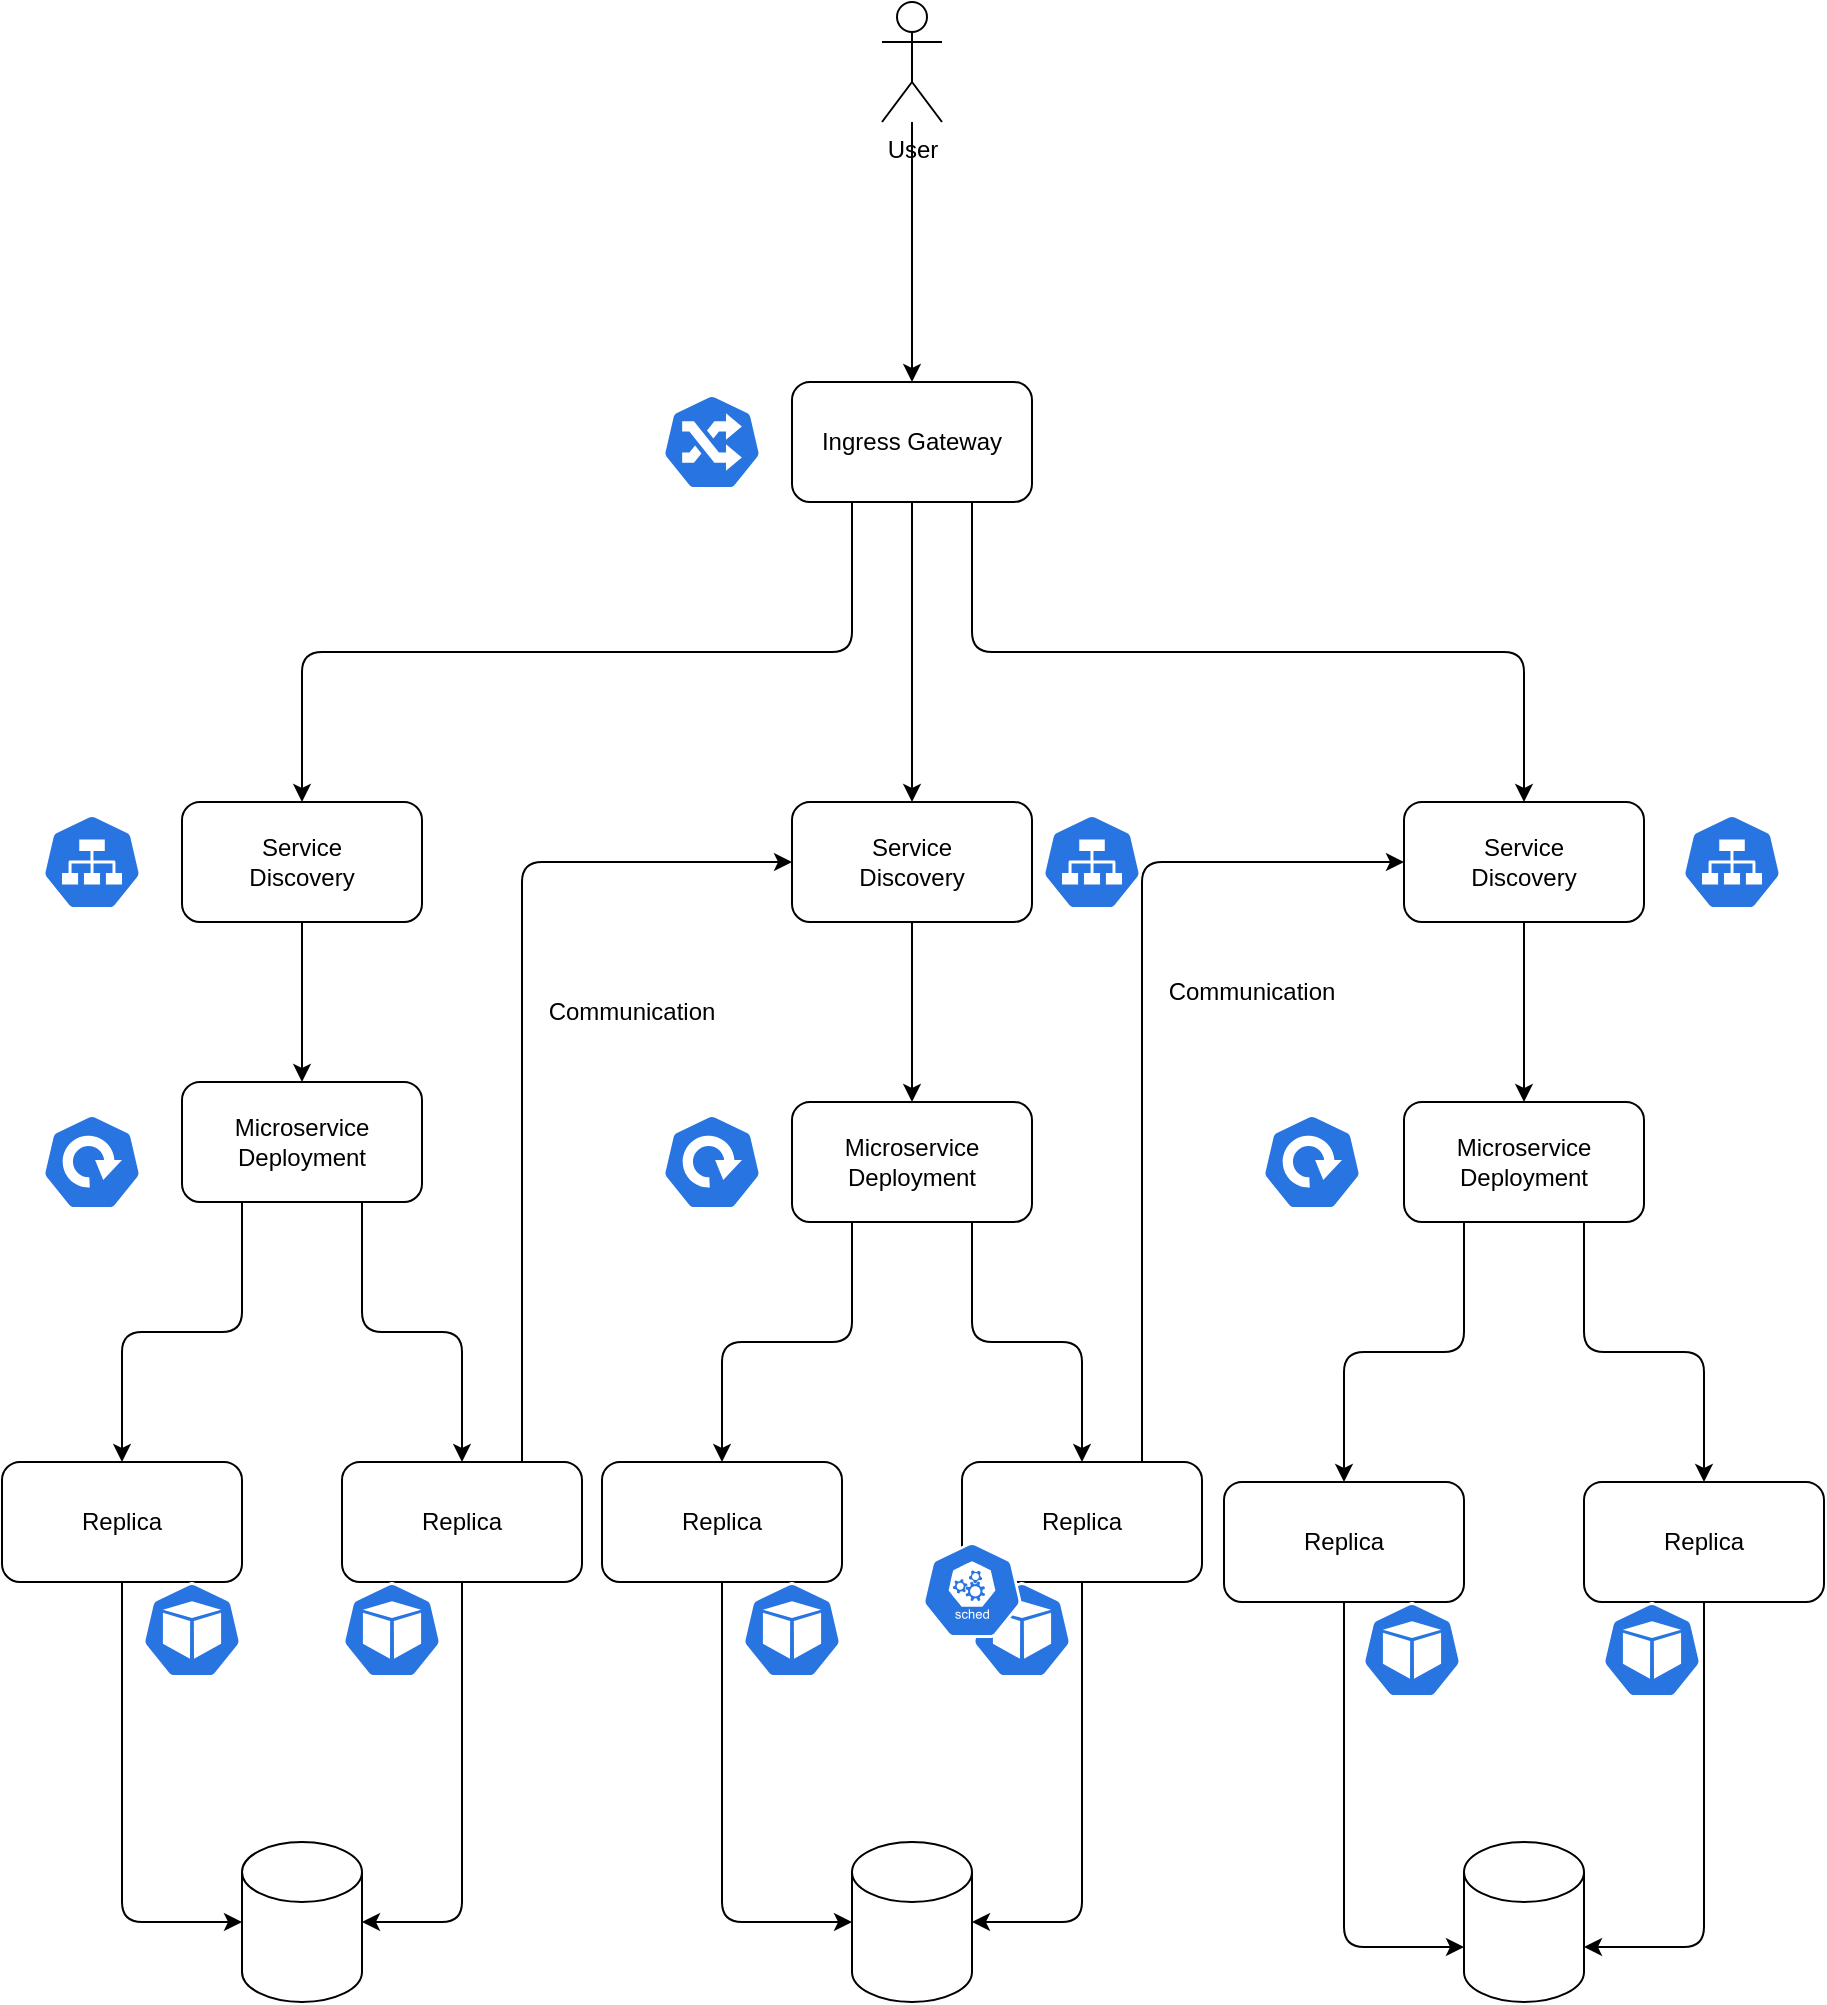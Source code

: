 <mxfile version="21.6.5" type="github">
  <diagram name="Page-1" id="j0BGtALlvZomv2xtnGGf">
    <mxGraphModel dx="3225" dy="1336" grid="1" gridSize="10" guides="1" tooltips="1" connect="1" arrows="1" fold="1" page="0" pageScale="1" pageWidth="850" pageHeight="1100" math="0" shadow="0">
      <root>
        <mxCell id="0" />
        <mxCell id="1" parent="0" />
        <mxCell id="XHypIMeRQgzXCZsLYSNp-4" value="" style="edgeStyle=orthogonalEdgeStyle;rounded=1;orthogonalLoop=1;jettySize=auto;html=1;entryX=0.5;entryY=0;entryDx=0;entryDy=0;" edge="1" parent="1" source="XHypIMeRQgzXCZsLYSNp-1" target="XHypIMeRQgzXCZsLYSNp-2">
          <mxGeometry relative="1" as="geometry">
            <mxPoint x="415" y="300" as="targetPoint" />
          </mxGeometry>
        </mxCell>
        <mxCell id="XHypIMeRQgzXCZsLYSNp-1" value="User" style="shape=umlActor;verticalLabelPosition=bottom;verticalAlign=top;html=1;outlineConnect=0;rounded=1;" vertex="1" parent="1">
          <mxGeometry x="400" y="160" width="30" height="60" as="geometry" />
        </mxCell>
        <mxCell id="XHypIMeRQgzXCZsLYSNp-6" value="" style="edgeStyle=orthogonalEdgeStyle;rounded=1;orthogonalLoop=1;jettySize=auto;html=1;exitX=0.75;exitY=1;exitDx=0;exitDy=0;" edge="1" parent="1" source="XHypIMeRQgzXCZsLYSNp-2" target="XHypIMeRQgzXCZsLYSNp-5">
          <mxGeometry relative="1" as="geometry" />
        </mxCell>
        <mxCell id="XHypIMeRQgzXCZsLYSNp-9" value="" style="edgeStyle=orthogonalEdgeStyle;rounded=1;orthogonalLoop=1;jettySize=auto;html=1;exitX=0.25;exitY=1;exitDx=0;exitDy=0;" edge="1" parent="1" source="XHypIMeRQgzXCZsLYSNp-2" target="XHypIMeRQgzXCZsLYSNp-8">
          <mxGeometry relative="1" as="geometry">
            <mxPoint x="360" y="450" as="sourcePoint" />
          </mxGeometry>
        </mxCell>
        <mxCell id="XHypIMeRQgzXCZsLYSNp-11" value="" style="edgeStyle=orthogonalEdgeStyle;rounded=1;orthogonalLoop=1;jettySize=auto;html=1;" edge="1" parent="1" source="XHypIMeRQgzXCZsLYSNp-2" target="XHypIMeRQgzXCZsLYSNp-10">
          <mxGeometry relative="1" as="geometry" />
        </mxCell>
        <mxCell id="XHypIMeRQgzXCZsLYSNp-2" value="Ingress Gateway" style="rounded=1;whiteSpace=wrap;html=1;" vertex="1" parent="1">
          <mxGeometry x="355" y="350" width="120" height="60" as="geometry" />
        </mxCell>
        <mxCell id="XHypIMeRQgzXCZsLYSNp-17" value="" style="edgeStyle=orthogonalEdgeStyle;rounded=1;orthogonalLoop=1;jettySize=auto;html=1;" edge="1" parent="1" source="XHypIMeRQgzXCZsLYSNp-5" target="XHypIMeRQgzXCZsLYSNp-16">
          <mxGeometry relative="1" as="geometry" />
        </mxCell>
        <mxCell id="XHypIMeRQgzXCZsLYSNp-5" value="Service&lt;br&gt;Discovery" style="rounded=1;whiteSpace=wrap;html=1;" vertex="1" parent="1">
          <mxGeometry x="661" y="560" width="120" height="60" as="geometry" />
        </mxCell>
        <mxCell id="XHypIMeRQgzXCZsLYSNp-13" value="" style="edgeStyle=orthogonalEdgeStyle;rounded=1;orthogonalLoop=1;jettySize=auto;html=1;entryX=0.5;entryY=0;entryDx=0;entryDy=0;" edge="1" parent="1" source="XHypIMeRQgzXCZsLYSNp-8" target="XHypIMeRQgzXCZsLYSNp-37">
          <mxGeometry relative="1" as="geometry">
            <mxPoint x="110" y="700" as="targetPoint" />
          </mxGeometry>
        </mxCell>
        <mxCell id="XHypIMeRQgzXCZsLYSNp-8" value="Service&lt;br style=&quot;--tw-border-spacing-x: 0; --tw-border-spacing-y: 0; --tw-translate-x: 0; --tw-translate-y: 0; --tw-rotate: 0; --tw-skew-x: 0; --tw-skew-y: 0; --tw-scale-x: 1; --tw-scale-y: 1; --tw-pan-x: ; --tw-pan-y: ; --tw-pinch-zoom: ; --tw-scroll-snap-strictness: proximity; --tw-ordinal: ; --tw-slashed-zero: ; --tw-numeric-figure: ; --tw-numeric-spacing: ; --tw-numeric-fraction: ; --tw-ring-inset: ; --tw-ring-offset-width: 0px; --tw-ring-offset-color: #fff; --tw-ring-color: rgb(59 130 246 / .5); --tw-ring-offset-shadow: 0 0 #0000; --tw-ring-shadow: 0 0 #0000; --tw-shadow: 0 0 #0000; --tw-shadow-colored: 0 0 #0000; --tw-blur: ; --tw-brightness: ; --tw-contrast: ; --tw-grayscale: ; --tw-hue-rotate: ; --tw-invert: ; --tw-saturate: ; --tw-sepia: ; --tw-drop-shadow: ; --tw-backdrop-blur: ; --tw-backdrop-brightness: ; --tw-backdrop-contrast: ; --tw-backdrop-grayscale: ; --tw-backdrop-hue-rotate: ; --tw-backdrop-invert: ; --tw-backdrop-opacity: ; --tw-backdrop-saturate: ; --tw-backdrop-sepia: ; border-color: var(--border-color);&quot;&gt;Discovery" style="rounded=1;whiteSpace=wrap;html=1;" vertex="1" parent="1">
          <mxGeometry x="50" y="560" width="120" height="60" as="geometry" />
        </mxCell>
        <mxCell id="XHypIMeRQgzXCZsLYSNp-15" value="" style="edgeStyle=orthogonalEdgeStyle;rounded=1;orthogonalLoop=1;jettySize=auto;html=1;entryX=0.5;entryY=0;entryDx=0;entryDy=0;" edge="1" parent="1" source="XHypIMeRQgzXCZsLYSNp-10" target="XHypIMeRQgzXCZsLYSNp-32">
          <mxGeometry relative="1" as="geometry">
            <mxPoint x="415" y="700" as="targetPoint" />
          </mxGeometry>
        </mxCell>
        <mxCell id="XHypIMeRQgzXCZsLYSNp-10" value="Service&lt;br&gt;Discovery" style="rounded=1;whiteSpace=wrap;html=1;" vertex="1" parent="1">
          <mxGeometry x="355" y="560" width="120" height="60" as="geometry" />
        </mxCell>
        <mxCell id="XHypIMeRQgzXCZsLYSNp-19" value="" style="edgeStyle=orthogonalEdgeStyle;rounded=1;orthogonalLoop=1;jettySize=auto;html=1;exitX=0.25;exitY=1;exitDx=0;exitDy=0;" edge="1" parent="1" source="XHypIMeRQgzXCZsLYSNp-16" target="XHypIMeRQgzXCZsLYSNp-18">
          <mxGeometry relative="1" as="geometry" />
        </mxCell>
        <mxCell id="XHypIMeRQgzXCZsLYSNp-24" value="" style="edgeStyle=orthogonalEdgeStyle;rounded=1;orthogonalLoop=1;jettySize=auto;html=1;entryX=0.5;entryY=0;entryDx=0;entryDy=0;exitX=0.75;exitY=1;exitDx=0;exitDy=0;" edge="1" parent="1" source="XHypIMeRQgzXCZsLYSNp-16" target="XHypIMeRQgzXCZsLYSNp-21">
          <mxGeometry relative="1" as="geometry">
            <mxPoint x="722" y="840" as="targetPoint" />
          </mxGeometry>
        </mxCell>
        <mxCell id="XHypIMeRQgzXCZsLYSNp-16" value="&lt;meta charset=&quot;utf-8&quot;&gt;&lt;span style=&quot;color: rgb(0, 0, 0); font-family: Helvetica; font-size: 12px; font-style: normal; font-variant-ligatures: normal; font-variant-caps: normal; font-weight: 400; letter-spacing: normal; orphans: 2; text-align: center; text-indent: 0px; text-transform: none; widows: 2; word-spacing: 0px; -webkit-text-stroke-width: 0px; background-color: rgb(255, 255, 255); text-decoration-thickness: initial; text-decoration-style: initial; text-decoration-color: initial; float: none; display: inline !important;&quot;&gt;Microservice&lt;/span&gt;&lt;br style=&quot;--tw-border-spacing-x: 0; --tw-border-spacing-y: 0; --tw-translate-x: 0; --tw-translate-y: 0; --tw-rotate: 0; --tw-skew-x: 0; --tw-skew-y: 0; --tw-scale-x: 1; --tw-scale-y: 1; --tw-pan-x: ; --tw-pan-y: ; --tw-pinch-zoom: ; --tw-scroll-snap-strictness: proximity; --tw-ordinal: ; --tw-slashed-zero: ; --tw-numeric-figure: ; --tw-numeric-spacing: ; --tw-numeric-fraction: ; --tw-ring-inset: ; --tw-ring-offset-width: 0px; --tw-ring-offset-color: #fff; --tw-ring-color: rgb(59 130 246 / .5); --tw-ring-offset-shadow: 0 0 #0000; --tw-ring-shadow: 0 0 #0000; --tw-shadow: 0 0 #0000; --tw-shadow-colored: 0 0 #0000; --tw-blur: ; --tw-brightness: ; --tw-contrast: ; --tw-grayscale: ; --tw-hue-rotate: ; --tw-invert: ; --tw-saturate: ; --tw-sepia: ; --tw-drop-shadow: ; --tw-backdrop-blur: ; --tw-backdrop-brightness: ; --tw-backdrop-contrast: ; --tw-backdrop-grayscale: ; --tw-backdrop-hue-rotate: ; --tw-backdrop-invert: ; --tw-backdrop-opacity: ; --tw-backdrop-saturate: ; --tw-backdrop-sepia: ; border-color: var(--border-color); color: rgb(0, 0, 0); font-family: Helvetica; font-size: 12px; font-style: normal; font-variant-ligatures: normal; font-variant-caps: normal; font-weight: 400; letter-spacing: normal; orphans: 2; text-align: center; text-indent: 0px; text-transform: none; widows: 2; word-spacing: 0px; -webkit-text-stroke-width: 0px; text-decoration-thickness: initial; text-decoration-style: initial; text-decoration-color: initial;&quot;&gt;&lt;span style=&quot;color: rgb(0, 0, 0); font-family: Helvetica; font-size: 12px; font-style: normal; font-variant-ligatures: normal; font-variant-caps: normal; font-weight: 400; letter-spacing: normal; orphans: 2; text-align: center; text-indent: 0px; text-transform: none; widows: 2; word-spacing: 0px; -webkit-text-stroke-width: 0px; background-color: rgb(255, 255, 255); text-decoration-thickness: initial; text-decoration-style: initial; text-decoration-color: initial; float: none; display: inline !important;&quot;&gt;Deployment&lt;/span&gt;" style="rounded=1;whiteSpace=wrap;html=1;" vertex="1" parent="1">
          <mxGeometry x="661" y="710" width="120" height="60" as="geometry" />
        </mxCell>
        <mxCell id="XHypIMeRQgzXCZsLYSNp-46" value="" style="edgeStyle=orthogonalEdgeStyle;rounded=1;orthogonalLoop=1;jettySize=auto;html=1;entryX=0;entryY=0;entryDx=0;entryDy=52.5;entryPerimeter=0;exitX=0.5;exitY=1;exitDx=0;exitDy=0;" edge="1" parent="1" source="XHypIMeRQgzXCZsLYSNp-18" target="XHypIMeRQgzXCZsLYSNp-40">
          <mxGeometry relative="1" as="geometry">
            <mxPoint x="630" y="1040" as="targetPoint" />
          </mxGeometry>
        </mxCell>
        <mxCell id="XHypIMeRQgzXCZsLYSNp-18" value="&lt;span style=&quot;color: rgb(0, 0, 0); font-family: Helvetica; font-size: 12px; font-style: normal; font-variant-ligatures: normal; font-variant-caps: normal; font-weight: 400; letter-spacing: normal; orphans: 2; text-align: center; text-indent: 0px; text-transform: none; widows: 2; word-spacing: 0px; -webkit-text-stroke-width: 0px; background-color: rgb(255, 255, 255); text-decoration-thickness: initial; text-decoration-style: initial; text-decoration-color: initial; float: none; display: inline !important;&quot;&gt;Replica&lt;/span&gt;" style="rounded=1;whiteSpace=wrap;html=1;" vertex="1" parent="1">
          <mxGeometry x="571" y="900" width="120" height="60" as="geometry" />
        </mxCell>
        <mxCell id="XHypIMeRQgzXCZsLYSNp-44" value="" style="edgeStyle=orthogonalEdgeStyle;rounded=1;orthogonalLoop=1;jettySize=auto;html=1;entryX=1;entryY=0;entryDx=0;entryDy=52.5;entryPerimeter=0;" edge="1" parent="1" source="XHypIMeRQgzXCZsLYSNp-21" target="XHypIMeRQgzXCZsLYSNp-40">
          <mxGeometry relative="1" as="geometry">
            <mxPoint x="810" y="1040" as="targetPoint" />
          </mxGeometry>
        </mxCell>
        <mxCell id="XHypIMeRQgzXCZsLYSNp-21" value="&lt;span style=&quot;color: rgb(0, 0, 0); font-family: Helvetica; font-size: 12px; font-style: normal; font-variant-ligatures: normal; font-variant-caps: normal; font-weight: 400; letter-spacing: normal; orphans: 2; text-align: center; text-indent: 0px; text-transform: none; widows: 2; word-spacing: 0px; -webkit-text-stroke-width: 0px; background-color: rgb(255, 255, 255); text-decoration-thickness: initial; text-decoration-style: initial; text-decoration-color: initial; float: none; display: inline !important;&quot;&gt;Replica&lt;/span&gt;" style="rounded=1;whiteSpace=wrap;html=1;" vertex="1" parent="1">
          <mxGeometry x="751" y="900" width="120" height="60" as="geometry" />
        </mxCell>
        <mxCell id="XHypIMeRQgzXCZsLYSNp-30" value="" style="edgeStyle=orthogonalEdgeStyle;rounded=1;orthogonalLoop=1;jettySize=auto;html=1;exitX=0.25;exitY=1;exitDx=0;exitDy=0;" edge="1" parent="1" source="XHypIMeRQgzXCZsLYSNp-32" target="XHypIMeRQgzXCZsLYSNp-33">
          <mxGeometry relative="1" as="geometry" />
        </mxCell>
        <mxCell id="XHypIMeRQgzXCZsLYSNp-31" value="" style="edgeStyle=orthogonalEdgeStyle;rounded=1;orthogonalLoop=1;jettySize=auto;html=1;entryX=0.5;entryY=0;entryDx=0;entryDy=0;exitX=0.75;exitY=1;exitDx=0;exitDy=0;" edge="1" parent="1" source="XHypIMeRQgzXCZsLYSNp-32" target="XHypIMeRQgzXCZsLYSNp-34">
          <mxGeometry relative="1" as="geometry">
            <mxPoint x="401" y="850" as="targetPoint" />
          </mxGeometry>
        </mxCell>
        <mxCell id="XHypIMeRQgzXCZsLYSNp-32" value="&lt;span style=&quot;color: rgb(0, 0, 0); font-family: Helvetica; font-size: 12px; font-style: normal; font-variant-ligatures: normal; font-variant-caps: normal; font-weight: 400; letter-spacing: normal; orphans: 2; text-align: center; text-indent: 0px; text-transform: none; widows: 2; word-spacing: 0px; -webkit-text-stroke-width: 0px; background-color: rgb(255, 255, 255); text-decoration-thickness: initial; text-decoration-style: initial; text-decoration-color: initial; float: none; display: inline !important;&quot;&gt;Microservice&lt;br&gt;Deployment&lt;br&gt;&lt;/span&gt;" style="rounded=1;whiteSpace=wrap;html=1;" vertex="1" parent="1">
          <mxGeometry x="355" y="710" width="120" height="60" as="geometry" />
        </mxCell>
        <mxCell id="XHypIMeRQgzXCZsLYSNp-50" value="" style="edgeStyle=orthogonalEdgeStyle;rounded=1;orthogonalLoop=1;jettySize=auto;html=1;entryX=0;entryY=0.5;entryDx=0;entryDy=0;entryPerimeter=0;exitX=0.5;exitY=1;exitDx=0;exitDy=0;" edge="1" parent="1" source="XHypIMeRQgzXCZsLYSNp-33" target="XHypIMeRQgzXCZsLYSNp-41">
          <mxGeometry relative="1" as="geometry">
            <mxPoint x="320" y="1030" as="targetPoint" />
          </mxGeometry>
        </mxCell>
        <mxCell id="XHypIMeRQgzXCZsLYSNp-33" value="&lt;span style=&quot;color: rgb(0, 0, 0); font-family: Helvetica; font-size: 12px; font-style: normal; font-variant-ligatures: normal; font-variant-caps: normal; font-weight: 400; letter-spacing: normal; orphans: 2; text-align: center; text-indent: 0px; text-transform: none; widows: 2; word-spacing: 0px; -webkit-text-stroke-width: 0px; background-color: rgb(255, 255, 255); text-decoration-thickness: initial; text-decoration-style: initial; text-decoration-color: initial; float: none; display: inline !important;&quot;&gt;Replica&lt;/span&gt;" style="rounded=1;whiteSpace=wrap;html=1;" vertex="1" parent="1">
          <mxGeometry x="260" y="890" width="120" height="60" as="geometry" />
        </mxCell>
        <mxCell id="XHypIMeRQgzXCZsLYSNp-48" value="" style="edgeStyle=orthogonalEdgeStyle;rounded=1;orthogonalLoop=1;jettySize=auto;html=1;entryX=1;entryY=0.5;entryDx=0;entryDy=0;entryPerimeter=0;" edge="1" parent="1" source="XHypIMeRQgzXCZsLYSNp-34" target="XHypIMeRQgzXCZsLYSNp-41">
          <mxGeometry relative="1" as="geometry">
            <mxPoint x="500" y="1040" as="targetPoint" />
          </mxGeometry>
        </mxCell>
        <mxCell id="XHypIMeRQgzXCZsLYSNp-34" value="&lt;span style=&quot;color: rgb(0, 0, 0); font-family: Helvetica; font-size: 12px; font-style: normal; font-variant-ligatures: normal; font-variant-caps: normal; font-weight: 400; letter-spacing: normal; orphans: 2; text-align: center; text-indent: 0px; text-transform: none; widows: 2; word-spacing: 0px; -webkit-text-stroke-width: 0px; background-color: rgb(255, 255, 255); text-decoration-thickness: initial; text-decoration-style: initial; text-decoration-color: initial; float: none; display: inline !important;&quot;&gt;Replica&lt;/span&gt;" style="rounded=1;whiteSpace=wrap;html=1;" vertex="1" parent="1">
          <mxGeometry x="440" y="890" width="120" height="60" as="geometry" />
        </mxCell>
        <mxCell id="XHypIMeRQgzXCZsLYSNp-35" value="" style="edgeStyle=orthogonalEdgeStyle;rounded=1;orthogonalLoop=1;jettySize=auto;html=1;exitX=0.25;exitY=1;exitDx=0;exitDy=0;" edge="1" parent="1" source="XHypIMeRQgzXCZsLYSNp-37" target="XHypIMeRQgzXCZsLYSNp-38">
          <mxGeometry relative="1" as="geometry" />
        </mxCell>
        <mxCell id="XHypIMeRQgzXCZsLYSNp-36" value="" style="edgeStyle=orthogonalEdgeStyle;rounded=1;orthogonalLoop=1;jettySize=auto;html=1;entryX=0.5;entryY=0;entryDx=0;entryDy=0;exitX=0.75;exitY=1;exitDx=0;exitDy=0;" edge="1" parent="1" source="XHypIMeRQgzXCZsLYSNp-37" target="XHypIMeRQgzXCZsLYSNp-39">
          <mxGeometry relative="1" as="geometry">
            <mxPoint x="101" y="840" as="targetPoint" />
          </mxGeometry>
        </mxCell>
        <mxCell id="XHypIMeRQgzXCZsLYSNp-37" value="&lt;meta charset=&quot;utf-8&quot;&gt;&lt;span style=&quot;color: rgb(0, 0, 0); font-family: Helvetica; font-size: 12px; font-style: normal; font-variant-ligatures: normal; font-variant-caps: normal; font-weight: 400; letter-spacing: normal; orphans: 2; text-align: center; text-indent: 0px; text-transform: none; widows: 2; word-spacing: 0px; -webkit-text-stroke-width: 0px; background-color: rgb(255, 255, 255); text-decoration-thickness: initial; text-decoration-style: initial; text-decoration-color: initial; float: none; display: inline !important;&quot;&gt;Microservice&lt;/span&gt;&lt;br style=&quot;--tw-border-spacing-x: 0; --tw-border-spacing-y: 0; --tw-translate-x: 0; --tw-translate-y: 0; --tw-rotate: 0; --tw-skew-x: 0; --tw-skew-y: 0; --tw-scale-x: 1; --tw-scale-y: 1; --tw-pan-x: ; --tw-pan-y: ; --tw-pinch-zoom: ; --tw-scroll-snap-strictness: proximity; --tw-ordinal: ; --tw-slashed-zero: ; --tw-numeric-figure: ; --tw-numeric-spacing: ; --tw-numeric-fraction: ; --tw-ring-inset: ; --tw-ring-offset-width: 0px; --tw-ring-offset-color: #fff; --tw-ring-color: rgb(59 130 246 / .5); --tw-ring-offset-shadow: 0 0 #0000; --tw-ring-shadow: 0 0 #0000; --tw-shadow: 0 0 #0000; --tw-shadow-colored: 0 0 #0000; --tw-blur: ; --tw-brightness: ; --tw-contrast: ; --tw-grayscale: ; --tw-hue-rotate: ; --tw-invert: ; --tw-saturate: ; --tw-sepia: ; --tw-drop-shadow: ; --tw-backdrop-blur: ; --tw-backdrop-brightness: ; --tw-backdrop-contrast: ; --tw-backdrop-grayscale: ; --tw-backdrop-hue-rotate: ; --tw-backdrop-invert: ; --tw-backdrop-opacity: ; --tw-backdrop-saturate: ; --tw-backdrop-sepia: ; border-color: var(--border-color); color: rgb(0, 0, 0); font-family: Helvetica; font-size: 12px; font-style: normal; font-variant-ligatures: normal; font-variant-caps: normal; font-weight: 400; letter-spacing: normal; orphans: 2; text-align: center; text-indent: 0px; text-transform: none; widows: 2; word-spacing: 0px; -webkit-text-stroke-width: 0px; text-decoration-thickness: initial; text-decoration-style: initial; text-decoration-color: initial;&quot;&gt;&lt;span style=&quot;color: rgb(0, 0, 0); font-family: Helvetica; font-size: 12px; font-style: normal; font-variant-ligatures: normal; font-variant-caps: normal; font-weight: 400; letter-spacing: normal; orphans: 2; text-align: center; text-indent: 0px; text-transform: none; widows: 2; word-spacing: 0px; -webkit-text-stroke-width: 0px; background-color: rgb(255, 255, 255); text-decoration-thickness: initial; text-decoration-style: initial; text-decoration-color: initial; float: none; display: inline !important;&quot;&gt;Deployment&lt;/span&gt;" style="rounded=1;whiteSpace=wrap;html=1;" vertex="1" parent="1">
          <mxGeometry x="50" y="700" width="120" height="60" as="geometry" />
        </mxCell>
        <mxCell id="XHypIMeRQgzXCZsLYSNp-54" value="" style="edgeStyle=orthogonalEdgeStyle;rounded=1;orthogonalLoop=1;jettySize=auto;html=1;entryX=0;entryY=0.5;entryDx=0;entryDy=0;entryPerimeter=0;" edge="1" parent="1" source="XHypIMeRQgzXCZsLYSNp-38" target="XHypIMeRQgzXCZsLYSNp-42">
          <mxGeometry relative="1" as="geometry">
            <mxPoint x="20" y="1030" as="targetPoint" />
          </mxGeometry>
        </mxCell>
        <mxCell id="XHypIMeRQgzXCZsLYSNp-38" value="&lt;span style=&quot;color: rgb(0, 0, 0); font-family: Helvetica; font-size: 12px; font-style: normal; font-variant-ligatures: normal; font-variant-caps: normal; font-weight: 400; letter-spacing: normal; orphans: 2; text-align: center; text-indent: 0px; text-transform: none; widows: 2; word-spacing: 0px; -webkit-text-stroke-width: 0px; background-color: rgb(255, 255, 255); text-decoration-thickness: initial; text-decoration-style: initial; text-decoration-color: initial; float: none; display: inline !important;&quot;&gt;Replica&lt;/span&gt;" style="rounded=1;whiteSpace=wrap;html=1;" vertex="1" parent="1">
          <mxGeometry x="-40" y="890" width="120" height="60" as="geometry" />
        </mxCell>
        <mxCell id="XHypIMeRQgzXCZsLYSNp-52" value="" style="edgeStyle=orthogonalEdgeStyle;rounded=1;orthogonalLoop=1;jettySize=auto;html=1;entryX=1;entryY=0.5;entryDx=0;entryDy=0;entryPerimeter=0;" edge="1" parent="1" source="XHypIMeRQgzXCZsLYSNp-39" target="XHypIMeRQgzXCZsLYSNp-42">
          <mxGeometry relative="1" as="geometry">
            <mxPoint x="190" y="1030" as="targetPoint" />
          </mxGeometry>
        </mxCell>
        <mxCell id="XHypIMeRQgzXCZsLYSNp-39" value="&lt;span style=&quot;color: rgb(0, 0, 0); font-family: Helvetica; font-size: 12px; font-style: normal; font-variant-ligatures: normal; font-variant-caps: normal; font-weight: 400; letter-spacing: normal; orphans: 2; text-align: center; text-indent: 0px; text-transform: none; widows: 2; word-spacing: 0px; -webkit-text-stroke-width: 0px; background-color: rgb(255, 255, 255); text-decoration-thickness: initial; text-decoration-style: initial; text-decoration-color: initial; float: none; display: inline !important;&quot;&gt;Replica&lt;/span&gt;" style="rounded=1;whiteSpace=wrap;html=1;" vertex="1" parent="1">
          <mxGeometry x="130" y="890" width="120" height="60" as="geometry" />
        </mxCell>
        <mxCell id="XHypIMeRQgzXCZsLYSNp-40" value="" style="shape=cylinder3;whiteSpace=wrap;html=1;boundedLbl=1;backgroundOutline=1;size=15;rounded=1;" vertex="1" parent="1">
          <mxGeometry x="691" y="1080" width="60" height="80" as="geometry" />
        </mxCell>
        <mxCell id="XHypIMeRQgzXCZsLYSNp-41" value="" style="shape=cylinder3;whiteSpace=wrap;html=1;boundedLbl=1;backgroundOutline=1;size=15;rounded=1;" vertex="1" parent="1">
          <mxGeometry x="385" y="1080" width="60" height="80" as="geometry" />
        </mxCell>
        <mxCell id="XHypIMeRQgzXCZsLYSNp-42" value="" style="shape=cylinder3;whiteSpace=wrap;html=1;boundedLbl=1;backgroundOutline=1;size=15;rounded=1;" vertex="1" parent="1">
          <mxGeometry x="80" y="1080" width="60" height="80" as="geometry" />
        </mxCell>
        <mxCell id="XHypIMeRQgzXCZsLYSNp-55" value="" style="endArrow=classic;html=1;rounded=1;exitX=0.75;exitY=0;exitDx=0;exitDy=0;entryX=0;entryY=0.5;entryDx=0;entryDy=0;" edge="1" parent="1" source="XHypIMeRQgzXCZsLYSNp-39" target="XHypIMeRQgzXCZsLYSNp-10">
          <mxGeometry width="50" height="50" relative="1" as="geometry">
            <mxPoint x="330" y="880" as="sourcePoint" />
            <mxPoint x="380" y="830" as="targetPoint" />
            <Array as="points">
              <mxPoint x="220" y="590" />
            </Array>
          </mxGeometry>
        </mxCell>
        <mxCell id="XHypIMeRQgzXCZsLYSNp-56" value="" style="endArrow=classic;html=1;rounded=1;exitX=0.75;exitY=0;exitDx=0;exitDy=0;entryX=0;entryY=0.5;entryDx=0;entryDy=0;" edge="1" parent="1" source="XHypIMeRQgzXCZsLYSNp-34" target="XHypIMeRQgzXCZsLYSNp-5">
          <mxGeometry width="50" height="50" relative="1" as="geometry">
            <mxPoint x="540" y="900" as="sourcePoint" />
            <mxPoint x="675" y="600" as="targetPoint" />
            <Array as="points">
              <mxPoint x="530" y="590" />
            </Array>
          </mxGeometry>
        </mxCell>
        <mxCell id="XHypIMeRQgzXCZsLYSNp-57" value="Communication" style="text;html=1;strokeColor=none;fillColor=none;align=center;verticalAlign=middle;whiteSpace=wrap;rounded=1;" vertex="1" parent="1">
          <mxGeometry x="220" y="650" width="110" height="30" as="geometry" />
        </mxCell>
        <mxCell id="XHypIMeRQgzXCZsLYSNp-58" value="Communication" style="text;html=1;strokeColor=none;fillColor=none;align=center;verticalAlign=middle;whiteSpace=wrap;rounded=1;" vertex="1" parent="1">
          <mxGeometry x="530" y="640" width="110" height="30" as="geometry" />
        </mxCell>
        <mxCell id="XHypIMeRQgzXCZsLYSNp-59" value="" style="sketch=0;html=1;dashed=0;whitespace=wrap;fillColor=#2875E2;strokeColor=#ffffff;points=[[0.005,0.63,0],[0.1,0.2,0],[0.9,0.2,0],[0.5,0,0],[0.995,0.63,0],[0.72,0.99,0],[0.5,1,0],[0.28,0.99,0]];verticalLabelPosition=bottom;align=center;verticalAlign=top;shape=mxgraph.kubernetes.icon;prIcon=svc;fontColor=#FFFFFF;" vertex="1" parent="1">
          <mxGeometry x="-20" y="566" width="50" height="48" as="geometry" />
        </mxCell>
        <mxCell id="XHypIMeRQgzXCZsLYSNp-60" value="" style="sketch=0;html=1;dashed=0;whitespace=wrap;fillColor=#2875E2;strokeColor=#ffffff;points=[[0.005,0.63,0],[0.1,0.2,0],[0.9,0.2,0],[0.5,0,0],[0.995,0.63,0],[0.72,0.99,0],[0.5,1,0],[0.28,0.99,0]];verticalLabelPosition=bottom;align=center;verticalAlign=top;shape=mxgraph.kubernetes.icon;prIcon=svc;fontColor=#FFFFFF;" vertex="1" parent="1">
          <mxGeometry x="480" y="566" width="50" height="48" as="geometry" />
        </mxCell>
        <mxCell id="XHypIMeRQgzXCZsLYSNp-61" value="" style="sketch=0;html=1;dashed=0;whitespace=wrap;fillColor=#2875E2;strokeColor=#ffffff;points=[[0.005,0.63,0],[0.1,0.2,0],[0.9,0.2,0],[0.5,0,0],[0.995,0.63,0],[0.72,0.99,0],[0.5,1,0],[0.28,0.99,0]];verticalLabelPosition=bottom;align=center;verticalAlign=top;shape=mxgraph.kubernetes.icon;prIcon=svc;fontColor=#FFFFFF;" vertex="1" parent="1">
          <mxGeometry x="800" y="566" width="50" height="48" as="geometry" />
        </mxCell>
        <mxCell id="XHypIMeRQgzXCZsLYSNp-62" value="" style="sketch=0;html=1;dashed=0;whitespace=wrap;fillColor=#2875E2;strokeColor=#ffffff;points=[[0.005,0.63,0],[0.1,0.2,0],[0.9,0.2,0],[0.5,0,0],[0.995,0.63,0],[0.72,0.99,0],[0.5,1,0],[0.28,0.99,0]];verticalLabelPosition=bottom;align=center;verticalAlign=top;shape=mxgraph.kubernetes.icon;prIcon=ing;fontColor=#FFFFFF;" vertex="1" parent="1">
          <mxGeometry x="290" y="356" width="50" height="48" as="geometry" />
        </mxCell>
        <mxCell id="XHypIMeRQgzXCZsLYSNp-64" value="" style="sketch=0;html=1;dashed=0;whitespace=wrap;fillColor=#2875E2;strokeColor=#ffffff;points=[[0.005,0.63,0],[0.1,0.2,0],[0.9,0.2,0],[0.5,0,0],[0.995,0.63,0],[0.72,0.99,0],[0.5,1,0],[0.28,0.99,0]];verticalLabelPosition=bottom;align=center;verticalAlign=top;shape=mxgraph.kubernetes.icon;prIcon=deploy;fontColor=#FFFFFF;" vertex="1" parent="1">
          <mxGeometry x="-20" y="716" width="50" height="48" as="geometry" />
        </mxCell>
        <mxCell id="XHypIMeRQgzXCZsLYSNp-65" value="" style="sketch=0;html=1;dashed=0;whitespace=wrap;fillColor=#2875E2;strokeColor=#ffffff;points=[[0.005,0.63,0],[0.1,0.2,0],[0.9,0.2,0],[0.5,0,0],[0.995,0.63,0],[0.72,0.99,0],[0.5,1,0],[0.28,0.99,0]];verticalLabelPosition=bottom;align=center;verticalAlign=top;shape=mxgraph.kubernetes.icon;prIcon=deploy;fontColor=#FFFFFF;" vertex="1" parent="1">
          <mxGeometry x="290" y="716" width="50" height="48" as="geometry" />
        </mxCell>
        <mxCell id="XHypIMeRQgzXCZsLYSNp-66" value="" style="sketch=0;html=1;dashed=0;whitespace=wrap;fillColor=#2875E2;strokeColor=#ffffff;points=[[0.005,0.63,0],[0.1,0.2,0],[0.9,0.2,0],[0.5,0,0],[0.995,0.63,0],[0.72,0.99,0],[0.5,1,0],[0.28,0.99,0]];verticalLabelPosition=bottom;align=center;verticalAlign=top;shape=mxgraph.kubernetes.icon;prIcon=deploy;fontColor=#FFFFFF;" vertex="1" parent="1">
          <mxGeometry x="590" y="716" width="50" height="48" as="geometry" />
        </mxCell>
        <mxCell id="XHypIMeRQgzXCZsLYSNp-67" value="xd" style="sketch=0;html=1;dashed=0;whitespace=wrap;fillColor=#2875E2;strokeColor=#ffffff;points=[[0.005,0.63,0],[0.1,0.2,0],[0.9,0.2,0],[0.5,0,0],[0.995,0.63,0],[0.72,0.99,0],[0.5,1,0],[0.28,0.99,0]];verticalLabelPosition=bottom;align=center;verticalAlign=top;shape=mxgraph.kubernetes.icon;prIcon=pod;fontColor=#FFFFFF;" vertex="1" parent="1">
          <mxGeometry x="330" y="950" width="50" height="48" as="geometry" />
        </mxCell>
        <mxCell id="XHypIMeRQgzXCZsLYSNp-68" value="xd" style="sketch=0;html=1;dashed=0;whitespace=wrap;fillColor=#2875E2;strokeColor=#ffffff;points=[[0.005,0.63,0],[0.1,0.2,0],[0.9,0.2,0],[0.5,0,0],[0.995,0.63,0],[0.72,0.99,0],[0.5,1,0],[0.28,0.99,0]];verticalLabelPosition=bottom;align=center;verticalAlign=top;shape=mxgraph.kubernetes.icon;prIcon=pod;fontColor=#FFFFFF;" vertex="1" parent="1">
          <mxGeometry x="445" y="950" width="50" height="48" as="geometry" />
        </mxCell>
        <mxCell id="XHypIMeRQgzXCZsLYSNp-69" value="xd" style="sketch=0;html=1;dashed=0;whitespace=wrap;fillColor=#2875E2;strokeColor=#ffffff;points=[[0.005,0.63,0],[0.1,0.2,0],[0.9,0.2,0],[0.5,0,0],[0.995,0.63,0],[0.72,0.99,0],[0.5,1,0],[0.28,0.99,0]];verticalLabelPosition=bottom;align=center;verticalAlign=top;shape=mxgraph.kubernetes.icon;prIcon=pod;fontColor=#FFFFFF;" vertex="1" parent="1">
          <mxGeometry x="640" y="960" width="50" height="48" as="geometry" />
        </mxCell>
        <mxCell id="XHypIMeRQgzXCZsLYSNp-70" value="xd" style="sketch=0;html=1;dashed=0;whitespace=wrap;fillColor=#2875E2;strokeColor=#ffffff;points=[[0.005,0.63,0],[0.1,0.2,0],[0.9,0.2,0],[0.5,0,0],[0.995,0.63,0],[0.72,0.99,0],[0.5,1,0],[0.28,0.99,0]];verticalLabelPosition=bottom;align=center;verticalAlign=top;shape=mxgraph.kubernetes.icon;prIcon=pod;fontColor=#FFFFFF;" vertex="1" parent="1">
          <mxGeometry x="760" y="960" width="50" height="48" as="geometry" />
        </mxCell>
        <mxCell id="XHypIMeRQgzXCZsLYSNp-72" value="xd" style="sketch=0;html=1;dashed=0;whitespace=wrap;fillColor=#2875E2;strokeColor=#ffffff;points=[[0.005,0.63,0],[0.1,0.2,0],[0.9,0.2,0],[0.5,0,0],[0.995,0.63,0],[0.72,0.99,0],[0.5,1,0],[0.28,0.99,0]];verticalLabelPosition=bottom;align=center;verticalAlign=top;shape=mxgraph.kubernetes.icon;prIcon=pod;fontColor=#FFFFFF;" vertex="1" parent="1">
          <mxGeometry x="130" y="950" width="50" height="48" as="geometry" />
        </mxCell>
        <mxCell id="XHypIMeRQgzXCZsLYSNp-73" value="xd" style="sketch=0;html=1;dashed=0;whitespace=wrap;fillColor=#2875E2;strokeColor=#ffffff;points=[[0.005,0.63,0],[0.1,0.2,0],[0.9,0.2,0],[0.5,0,0],[0.995,0.63,0],[0.72,0.99,0],[0.5,1,0],[0.28,0.99,0]];verticalLabelPosition=bottom;align=center;verticalAlign=top;shape=mxgraph.kubernetes.icon;prIcon=pod;fontColor=#FFFFFF;" vertex="1" parent="1">
          <mxGeometry x="30" y="950" width="50" height="48" as="geometry" />
        </mxCell>
        <mxCell id="XHypIMeRQgzXCZsLYSNp-74" value="" style="sketch=0;html=1;dashed=0;whitespace=wrap;fillColor=#2875E2;strokeColor=#ffffff;points=[[0.005,0.63,0],[0.1,0.2,0],[0.9,0.2,0],[0.5,0,0],[0.995,0.63,0],[0.72,0.99,0],[0.5,1,0],[0.28,0.99,0]];verticalLabelPosition=bottom;align=center;verticalAlign=top;shape=mxgraph.kubernetes.icon;prIcon=sched;fontColor=#FFFFFF;" vertex="1" parent="1">
          <mxGeometry x="420" y="930" width="50" height="48" as="geometry" />
        </mxCell>
      </root>
    </mxGraphModel>
  </diagram>
</mxfile>
